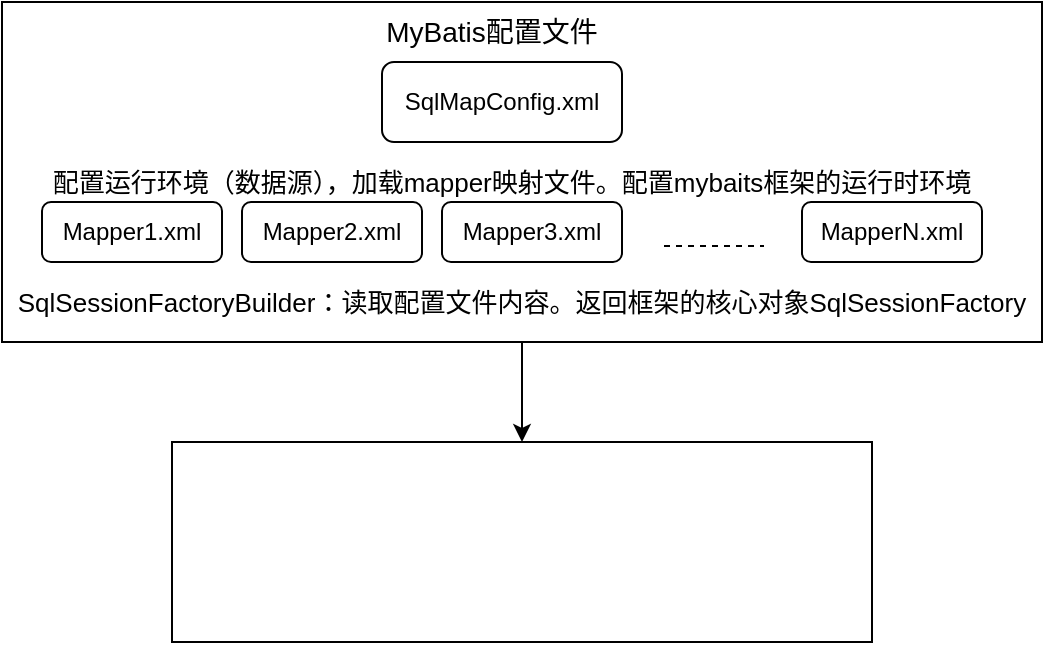 <mxfile version="13.3.0" type="device"><diagram id="C5RBs43oDa-KdzZeNtuy" name="Page-1"><mxGraphModel dx="1185" dy="629" grid="1" gridSize="10" guides="1" tooltips="1" connect="1" arrows="1" fold="1" page="1" pageScale="1" pageWidth="827" pageHeight="1169" math="0" shadow="0"><root><mxCell id="WIyWlLk6GJQsqaUBKTNV-0"/><mxCell id="WIyWlLk6GJQsqaUBKTNV-1" parent="WIyWlLk6GJQsqaUBKTNV-0"/><mxCell id="zsm97Wv8bGUVzZhLISHv-12" value="" style="edgeStyle=orthogonalEdgeStyle;rounded=0;orthogonalLoop=1;jettySize=auto;html=1;" edge="1" parent="WIyWlLk6GJQsqaUBKTNV-1" source="zsm97Wv8bGUVzZhLISHv-0" target="zsm97Wv8bGUVzZhLISHv-11"><mxGeometry relative="1" as="geometry"/></mxCell><mxCell id="zsm97Wv8bGUVzZhLISHv-0" value="" style="rounded=0;whiteSpace=wrap;html=1;" vertex="1" parent="WIyWlLk6GJQsqaUBKTNV-1"><mxGeometry x="140" width="520" height="170" as="geometry"/></mxCell><mxCell id="WIyWlLk6GJQsqaUBKTNV-3" value="SqlMapConfig.xml" style="rounded=1;whiteSpace=wrap;html=1;fontSize=12;glass=0;strokeWidth=1;shadow=0;" parent="WIyWlLk6GJQsqaUBKTNV-1" vertex="1"><mxGeometry x="330" y="30" width="120" height="40" as="geometry"/></mxCell><mxCell id="zsm97Wv8bGUVzZhLISHv-1" value="&lt;font style=&quot;font-size: 14px&quot;&gt;MyBatis配置文件&lt;/font&gt;" style="text;html=1;strokeColor=none;fillColor=none;align=center;verticalAlign=middle;whiteSpace=wrap;rounded=0;" vertex="1" parent="WIyWlLk6GJQsqaUBKTNV-1"><mxGeometry x="300" width="170" height="30" as="geometry"/></mxCell><mxCell id="zsm97Wv8bGUVzZhLISHv-2" value="&lt;font style=&quot;font-size: 13px&quot;&gt;SqlSessionFactoryBuilder：读取配置文件内容。返回框架的核心对象SqlSessionFactory&lt;/font&gt;" style="text;html=1;strokeColor=none;fillColor=none;align=center;verticalAlign=middle;whiteSpace=wrap;rounded=0;" vertex="1" parent="WIyWlLk6GJQsqaUBKTNV-1"><mxGeometry x="140" y="130" width="520" height="40" as="geometry"/></mxCell><mxCell id="zsm97Wv8bGUVzZhLISHv-4" value="&lt;font style=&quot;font-size: 13px&quot;&gt;配置运行环境（数据源），加载mapper映射文件。配置mybaits框架的运行时环境&lt;/font&gt;" style="text;html=1;strokeColor=none;fillColor=none;align=center;verticalAlign=middle;whiteSpace=wrap;rounded=0;" vertex="1" parent="WIyWlLk6GJQsqaUBKTNV-1"><mxGeometry x="150" y="70" width="490" height="40" as="geometry"/></mxCell><mxCell id="zsm97Wv8bGUVzZhLISHv-5" value="Mapper1.xml" style="rounded=1;whiteSpace=wrap;html=1;fontSize=12;glass=0;strokeWidth=1;shadow=0;" vertex="1" parent="WIyWlLk6GJQsqaUBKTNV-1"><mxGeometry x="160" y="100" width="90" height="30" as="geometry"/></mxCell><mxCell id="zsm97Wv8bGUVzZhLISHv-6" value="Mapper2.xml" style="rounded=1;whiteSpace=wrap;html=1;fontSize=12;glass=0;strokeWidth=1;shadow=0;" vertex="1" parent="WIyWlLk6GJQsqaUBKTNV-1"><mxGeometry x="260" y="100" width="90" height="30" as="geometry"/></mxCell><mxCell id="zsm97Wv8bGUVzZhLISHv-7" value="Mapper3.xml" style="rounded=1;whiteSpace=wrap;html=1;fontSize=12;glass=0;strokeWidth=1;shadow=0;" vertex="1" parent="WIyWlLk6GJQsqaUBKTNV-1"><mxGeometry x="360" y="100" width="90" height="30" as="geometry"/></mxCell><mxCell id="zsm97Wv8bGUVzZhLISHv-8" value="MapperN.xml" style="rounded=1;whiteSpace=wrap;html=1;fontSize=12;glass=0;strokeWidth=1;shadow=0;" vertex="1" parent="WIyWlLk6GJQsqaUBKTNV-1"><mxGeometry x="540" y="100" width="90" height="30" as="geometry"/></mxCell><mxCell id="zsm97Wv8bGUVzZhLISHv-9" value="" style="endArrow=none;dashed=1;html=1;" edge="1" parent="WIyWlLk6GJQsqaUBKTNV-1"><mxGeometry width="50" height="50" relative="1" as="geometry"><mxPoint x="471" y="122" as="sourcePoint"/><mxPoint x="521" y="122" as="targetPoint"/></mxGeometry></mxCell><mxCell id="zsm97Wv8bGUVzZhLISHv-11" value="" style="rounded=0;whiteSpace=wrap;html=1;" vertex="1" parent="WIyWlLk6GJQsqaUBKTNV-1"><mxGeometry x="225" y="220" width="350" height="100" as="geometry"/></mxCell></root></mxGraphModel></diagram></mxfile>